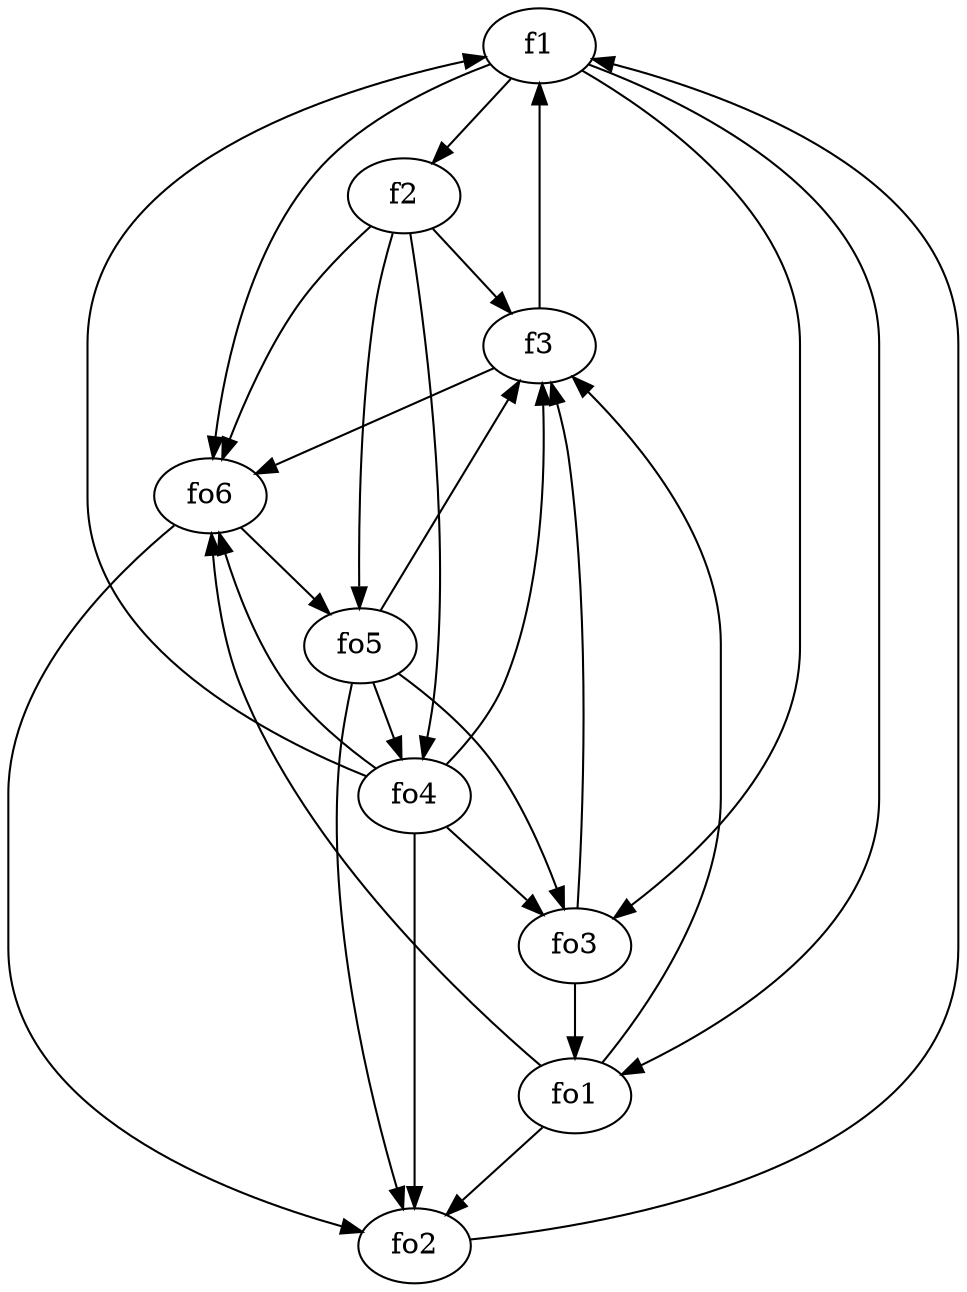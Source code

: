 strict digraph  {
f1;
f2;
f3;
fo1;
fo2;
fo3;
fo4;
fo5;
fo6;
f1 -> f2  [weight=2];
f1 -> fo3  [weight=2];
f1 -> fo6  [weight=2];
f1 -> fo1  [weight=2];
f2 -> fo5  [weight=2];
f2 -> fo6  [weight=2];
f2 -> fo4  [weight=2];
f2 -> f3  [weight=2];
f3 -> f1  [weight=2];
f3 -> fo6  [weight=2];
fo1 -> fo6  [weight=2];
fo1 -> f3  [weight=2];
fo1 -> fo2  [weight=2];
fo2 -> f1  [weight=2];
fo3 -> f3  [weight=2];
fo3 -> fo1  [weight=2];
fo4 -> f3  [weight=2];
fo4 -> f1  [weight=2];
fo4 -> fo2  [weight=2];
fo4 -> fo3  [weight=2];
fo4 -> fo6  [weight=2];
fo5 -> f3  [weight=2];
fo5 -> fo2  [weight=2];
fo5 -> fo3  [weight=2];
fo5 -> fo4  [weight=2];
fo6 -> fo2  [weight=2];
fo6 -> fo5  [weight=2];
}
